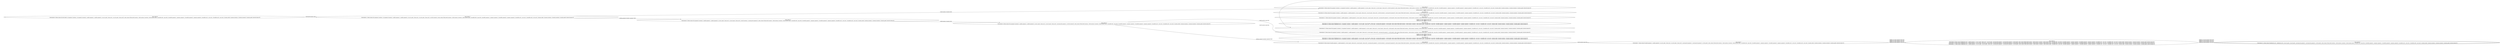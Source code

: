 digraph {
rankdir="LR"
s0[label="state_index=0
State(index=0, fluent atoms=[(at bob shed), (at spanner1 location1), (at spanner2 location2), (usable spanner1), (usable spanner2), (at nut1 gate), (loose nut1), (at nut2 gate), (loose nut2)], static atoms=[(link shed location1), (link location1 location2), (link location2 gate), (locatable bob), (man bob), (locatable spanner1), (spanner spanner1), (locatable spanner2), (spanner spanner2), (locatable nut1), (nut nut1), (locatable nut2), (nut nut2), (location shed), (location location1), (location location2), (location gate)], derived atoms=[])
"]
s1[label="state_index=1
State(index=1, fluent atoms=[(at spanner1 location1), (at spanner2 location2), (usable spanner1), (usable spanner2), (at nut1 gate), (loose nut1), (at nut2 gate), (loose nut2), (at bob location1)], static atoms=[(link shed location1), (link location1 location2), (link location2 gate), (locatable bob), (man bob), (locatable spanner1), (spanner spanner1), (locatable spanner2), (spanner spanner2), (locatable nut1), (nut nut1), (locatable nut2), (nut nut2), (location shed), (location location1), (location location2), (location gate)], derived atoms=[])
"]
s2[label="state_index=2
State(index=2, fluent atoms=[(at spanner1 location1), (at spanner2 location2), (usable spanner1), (usable spanner2), (at nut1 gate), (loose nut1), (at nut2 gate), (loose nut2), (at bob location2)], static atoms=[(link shed location1), (link location1 location2), (link location2 gate), (locatable bob), (man bob), (locatable spanner1), (spanner spanner1), (locatable spanner2), (spanner spanner2), (locatable nut1), (nut nut1), (locatable nut2), (nut nut2), (location shed), (location location1), (location location2), (location gate)], derived atoms=[])
"]
s3[label="state_index=3
State(index=3, fluent atoms=[(at spanner2 location2), (usable spanner1), (usable spanner2), (at nut1 gate), (loose nut1), (at nut2 gate), (loose nut2), (at bob location1), (carrying bob spanner1)], static atoms=[(link shed location1), (link location1 location2), (link location2 gate), (locatable bob), (man bob), (locatable spanner1), (spanner spanner1), (locatable spanner2), (spanner spanner2), (locatable nut1), (nut nut1), (locatable nut2), (nut nut2), (location shed), (location location1), (location location2), (location gate)], derived atoms=[])
"]
s4[label="state_index=4
State(index=4, fluent atoms=[(at spanner2 location2), (usable spanner1), (usable spanner2), (at nut1 gate), (loose nut1), (at nut2 gate), (loose nut2), (carrying bob spanner1), (at bob location2)], static atoms=[(link shed location1), (link location1 location2), (link location2 gate), (locatable bob), (man bob), (locatable spanner1), (spanner spanner1), (locatable spanner2), (spanner spanner2), (locatable nut1), (nut nut1), (locatable nut2), (nut nut2), (location shed), (location location1), (location location2), (location gate)], derived atoms=[])
"]
s5[label="state_index=5
State(index=5, fluent atoms=[(at spanner2 location2), (usable spanner1), (usable spanner2), (at nut1 gate), (loose nut1), (at nut2 gate), (loose nut2), (carrying bob spanner1), (at bob gate)], static atoms=[(link shed location1), (link location1 location2), (link location2 gate), (locatable bob), (man bob), (locatable spanner1), (spanner spanner1), (locatable spanner2), (spanner spanner2), (locatable nut1), (nut nut1), (locatable nut2), (nut nut2), (location shed), (location location1), (location location2), (location gate)], derived atoms=[])
"]
s6[label="state_index=6
State(index=6, fluent atoms=[(usable spanner1), (usable spanner2), (at nut1 gate), (loose nut1), (at nut2 gate), (loose nut2), (carrying bob spanner1), (at bob location2), (carrying bob spanner2)], static atoms=[(link shed location1), (link location1 location2), (link location2 gate), (locatable bob), (man bob), (locatable spanner1), (spanner spanner1), (locatable spanner2), (spanner spanner2), (locatable nut1), (nut nut1), (locatable nut2), (nut nut2), (location shed), (location location1), (location location2), (location gate)], derived atoms=[])
"]
s7[label="state_index=7
State(index=7, fluent atoms=[(usable spanner1), (usable spanner2), (at nut1 gate), (loose nut1), (at nut2 gate), (loose nut2), (carrying bob spanner1), (carrying bob spanner2), (at bob gate)], static atoms=[(link shed location1), (link location1 location2), (link location2 gate), (locatable bob), (man bob), (locatable spanner1), (spanner spanner1), (locatable spanner2), (spanner spanner2), (locatable nut1), (nut nut1), (locatable nut2), (nut nut2), (location shed), (location location1), (location location2), (location gate)], derived atoms=[])
"]
s8[label="state_index=8
State(index=8, fluent atoms=[(tightened nut2), (usable spanner1), (at nut1 gate), (loose nut1), (at nut2 gate), (carrying bob spanner1), (carrying bob spanner2), (at bob gate)], static atoms=[(link shed location1), (link location1 location2), (link location2 gate), (locatable bob), (man bob), (locatable spanner1), (spanner spanner1), (locatable spanner2), (spanner spanner2), (locatable nut1), (nut nut1), (locatable nut2), (nut nut2), (location shed), (location location1), (location location2), (location gate)], derived atoms=[])
State(index=9, fluent atoms=[(tightened nut2), (usable spanner2), (at nut1 gate), (loose nut1), (at nut2 gate), (carrying bob spanner1), (carrying bob spanner2), (at bob gate)], static atoms=[(link shed location1), (link location1 location2), (link location2 gate), (locatable bob), (man bob), (locatable spanner1), (spanner spanner1), (locatable spanner2), (spanner spanner2), (locatable nut1), (nut nut1), (locatable nut2), (nut nut2), (location shed), (location location1), (location location2), (location gate)], derived atoms=[])
State(index=10, fluent atoms=[(tightened nut1), (usable spanner1), (at nut1 gate), (at nut2 gate), (loose nut2), (carrying bob spanner1), (carrying bob spanner2), (at bob gate)], static atoms=[(link shed location1), (link location1 location2), (link location2 gate), (locatable bob), (man bob), (locatable spanner1), (spanner spanner1), (locatable spanner2), (spanner spanner2), (locatable nut1), (nut nut1), (locatable nut2), (nut nut2), (location shed), (location location1), (location location2), (location gate)], derived atoms=[])
State(index=11, fluent atoms=[(tightened nut1), (usable spanner2), (at nut1 gate), (at nut2 gate), (loose nut2), (carrying bob spanner1), (carrying bob spanner2), (at bob gate)], static atoms=[(link shed location1), (link location1 location2), (link location2 gate), (locatable bob), (man bob), (locatable spanner1), (spanner spanner1), (locatable spanner2), (spanner spanner2), (locatable nut1), (nut nut1), (locatable nut2), (nut nut2), (location shed), (location location1), (location location2), (location gate)], derived atoms=[])
"]
s9[peripheries=2,label="state_index=9
State(index=12, fluent atoms=[(tightened nut1), (tightened nut2), (at nut1 gate), (at nut2 gate), (carrying bob spanner1), (carrying bob spanner2), (at bob gate)], static atoms=[(link shed location1), (link location1 location2), (link location2 gate), (locatable bob), (man bob), (locatable spanner1), (spanner spanner1), (locatable spanner2), (spanner spanner2), (locatable nut1), (nut nut1), (locatable nut2), (nut nut2), (location shed), (location location1), (location location2), (location gate)], derived atoms=[])
"]
s10[label="state_index=10
State(index=14, fluent atoms=[(tightened nut1), (at spanner2 location2), (usable spanner2), (at nut1 gate), (at nut2 gate), (loose nut2), (carrying bob spanner1), (at bob gate)], static atoms=[(link shed location1), (link location1 location2), (link location2 gate), (locatable bob), (man bob), (locatable spanner1), (spanner spanner1), (locatable spanner2), (spanner spanner2), (locatable nut1), (nut nut1), (locatable nut2), (nut nut2), (location shed), (location location1), (location location2), (location gate)], derived atoms=[])
State(index=13, fluent atoms=[(tightened nut2), (at spanner2 location2), (usable spanner2), (at nut1 gate), (loose nut1), (at nut2 gate), (carrying bob spanner1), (at bob gate)], static atoms=[(link shed location1), (link location1 location2), (link location2 gate), (locatable bob), (man bob), (locatable spanner1), (spanner spanner1), (locatable spanner2), (spanner spanner2), (locatable nut1), (nut nut1), (locatable nut2), (nut nut2), (location shed), (location location1), (location location2), (location gate)], derived atoms=[])
"]
s11[label="state_index=11
State(index=15, fluent atoms=[(at spanner1 location1), (at spanner2 location2), (usable spanner1), (usable spanner2), (at nut1 gate), (loose nut1), (at nut2 gate), (loose nut2), (at bob gate)], static atoms=[(link shed location1), (link location1 location2), (link location2 gate), (locatable bob), (man bob), (locatable spanner1), (spanner spanner1), (locatable spanner2), (spanner spanner2), (locatable nut1), (nut nut1), (locatable nut2), (nut nut2), (location shed), (location location1), (location location2), (location gate)], derived atoms=[])
"]
s12[label="state_index=12
State(index=16, fluent atoms=[(at spanner1 location1), (usable spanner1), (usable spanner2), (at nut1 gate), (loose nut1), (at nut2 gate), (loose nut2), (at bob location2), (carrying bob spanner2)], static atoms=[(link shed location1), (link location1 location2), (link location2 gate), (locatable bob), (man bob), (locatable spanner1), (spanner spanner1), (locatable spanner2), (spanner spanner2), (locatable nut1), (nut nut1), (locatable nut2), (nut nut2), (location shed), (location location1), (location location2), (location gate)], derived atoms=[])
"]
s13[label="state_index=13
State(index=17, fluent atoms=[(at spanner1 location1), (usable spanner1), (usable spanner2), (at nut1 gate), (loose nut1), (at nut2 gate), (loose nut2), (carrying bob spanner2), (at bob gate)], static atoms=[(link shed location1), (link location1 location2), (link location2 gate), (locatable bob), (man bob), (locatable spanner1), (spanner spanner1), (locatable spanner2), (spanner spanner2), (locatable nut1), (nut nut1), (locatable nut2), (nut nut2), (location shed), (location location1), (location location2), (location gate)], derived atoms=[])
"]
s14[label="state_index=14
State(index=19, fluent atoms=[(tightened nut1), (at spanner1 location1), (usable spanner1), (at nut1 gate), (at nut2 gate), (loose nut2), (carrying bob spanner2), (at bob gate)], static atoms=[(link shed location1), (link location1 location2), (link location2 gate), (locatable bob), (man bob), (locatable spanner1), (spanner spanner1), (locatable spanner2), (spanner spanner2), (locatable nut1), (nut nut1), (locatable nut2), (nut nut2), (location shed), (location location1), (location location2), (location gate)], derived atoms=[])
State(index=18, fluent atoms=[(tightened nut2), (at spanner1 location1), (usable spanner1), (at nut1 gate), (loose nut1), (at nut2 gate), (carrying bob spanner2), (at bob gate)], static atoms=[(link shed location1), (link location1 location2), (link location2 gate), (locatable bob), (man bob), (locatable spanner1), (spanner spanner1), (locatable spanner2), (spanner spanner2), (locatable nut1), (nut nut1), (locatable nut2), (nut nut2), (location shed), (location location1), (location location2), (location gate)], derived atoms=[])
"]
Dangling [ label = "", style = invis ]
{ rank = same; Dangling }
Dangling -> s0
{ rank = same; s2,s5,s10,s11,s12,s13,s14}
{ rank = same; s0}
{ rank = same; s1}
{ rank = same; s3}
{ rank = same; s4}
{ rank = same; s6}
{ rank = same; s7}
{ rank = same; s8}
{ rank = same; s9}
s0->s1 [label="(walk shed location1 bob)
"]
s1->s2 [label="(walk location1 location2 bob)
"]
s1->s3 [label="(pickup_spanner location1 spanner1 bob)
"]
s2->s11 [label="(walk location2 gate bob)
"]
s2->s12 [label="(pickup_spanner location2 spanner2 bob)
"]
s3->s4 [label="(walk location1 location2 bob)
"]
s4->s5 [label="(walk location2 gate bob)
"]
s4->s6 [label="(pickup_spanner location2 spanner2 bob)
"]
s5->s10 [label="(tighten_nut gate spanner1 bob nut1)
(tighten_nut gate spanner1 bob nut2)
"]
s6->s7 [label="(walk location2 gate bob)
"]
s7->s8 [label="(tighten_nut gate spanner2 bob nut2)
(tighten_nut gate spanner1 bob nut2)
(tighten_nut gate spanner2 bob nut1)
(tighten_nut gate spanner1 bob nut1)
"]
s8->s9 [label="(tighten_nut gate spanner2 bob nut2)
(tighten_nut gate spanner1 bob nut1)
(tighten_nut gate spanner2 bob nut1)
(tighten_nut gate spanner1 bob nut2)
"]
s12->s13 [label="(walk location2 gate bob)
"]
s13->s14 [label="(tighten_nut gate spanner2 bob nut2)
(tighten_nut gate spanner2 bob nut1)
"]
}
